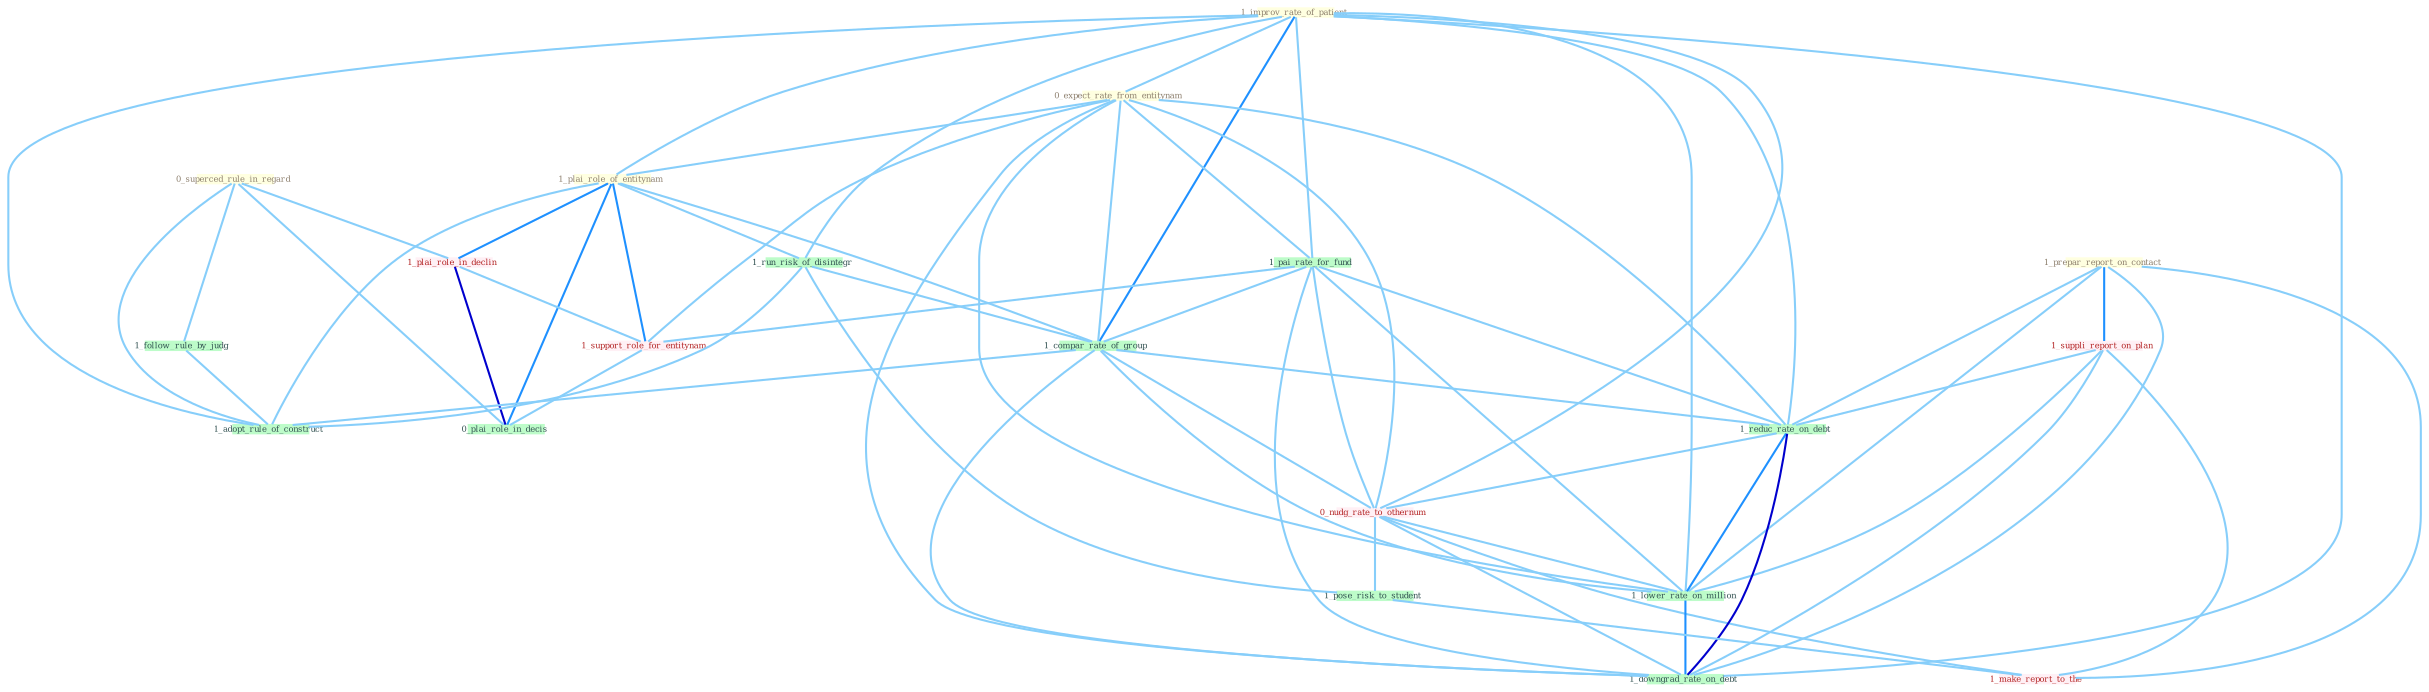 Graph G{ 
    node
    [shape=polygon,style=filled,width=.5,height=.06,color="#BDFCC9",fixedsize=true,fontsize=4,
    fontcolor="#2f4f4f"];
    {node
    [color="#ffffe0", fontcolor="#8b7d6b"] "1_improv_rate_of_patient " "0_superced_rule_in_regard " "0_expect_rate_from_entitynam " "1_prepar_report_on_contact " "1_plai_role_of_entitynam "}
{node [color="#fff0f5", fontcolor="#b22222"] "1_plai_role_in_declin " "1_suppli_report_on_plan " "0_nudg_rate_to_othernum " "1_support_role_for_entitynam " "1_make_report_to_the "}
edge [color="#B0E2FF"];

	"1_improv_rate_of_patient " -- "0_expect_rate_from_entitynam " [w="1", color="#87cefa" ];
	"1_improv_rate_of_patient " -- "1_plai_role_of_entitynam " [w="1", color="#87cefa" ];
	"1_improv_rate_of_patient " -- "1_run_risk_of_disintegr " [w="1", color="#87cefa" ];
	"1_improv_rate_of_patient " -- "1_pai_rate_for_fund " [w="1", color="#87cefa" ];
	"1_improv_rate_of_patient " -- "1_compar_rate_of_group " [w="2", color="#1e90ff" , len=0.8];
	"1_improv_rate_of_patient " -- "1_reduc_rate_on_debt " [w="1", color="#87cefa" ];
	"1_improv_rate_of_patient " -- "0_nudg_rate_to_othernum " [w="1", color="#87cefa" ];
	"1_improv_rate_of_patient " -- "1_adopt_rule_of_construct " [w="1", color="#87cefa" ];
	"1_improv_rate_of_patient " -- "1_lower_rate_on_million " [w="1", color="#87cefa" ];
	"1_improv_rate_of_patient " -- "1_downgrad_rate_on_debt " [w="1", color="#87cefa" ];
	"0_superced_rule_in_regard " -- "1_plai_role_in_declin " [w="1", color="#87cefa" ];
	"0_superced_rule_in_regard " -- "1_follow_rule_by_judg " [w="1", color="#87cefa" ];
	"0_superced_rule_in_regard " -- "0_plai_role_in_decis " [w="1", color="#87cefa" ];
	"0_superced_rule_in_regard " -- "1_adopt_rule_of_construct " [w="1", color="#87cefa" ];
	"0_expect_rate_from_entitynam " -- "1_plai_role_of_entitynam " [w="1", color="#87cefa" ];
	"0_expect_rate_from_entitynam " -- "1_pai_rate_for_fund " [w="1", color="#87cefa" ];
	"0_expect_rate_from_entitynam " -- "1_compar_rate_of_group " [w="1", color="#87cefa" ];
	"0_expect_rate_from_entitynam " -- "1_reduc_rate_on_debt " [w="1", color="#87cefa" ];
	"0_expect_rate_from_entitynam " -- "0_nudg_rate_to_othernum " [w="1", color="#87cefa" ];
	"0_expect_rate_from_entitynam " -- "1_support_role_for_entitynam " [w="1", color="#87cefa" ];
	"0_expect_rate_from_entitynam " -- "1_lower_rate_on_million " [w="1", color="#87cefa" ];
	"0_expect_rate_from_entitynam " -- "1_downgrad_rate_on_debt " [w="1", color="#87cefa" ];
	"1_prepar_report_on_contact " -- "1_suppli_report_on_plan " [w="2", color="#1e90ff" , len=0.8];
	"1_prepar_report_on_contact " -- "1_reduc_rate_on_debt " [w="1", color="#87cefa" ];
	"1_prepar_report_on_contact " -- "1_lower_rate_on_million " [w="1", color="#87cefa" ];
	"1_prepar_report_on_contact " -- "1_downgrad_rate_on_debt " [w="1", color="#87cefa" ];
	"1_prepar_report_on_contact " -- "1_make_report_to_the " [w="1", color="#87cefa" ];
	"1_plai_role_of_entitynam " -- "1_run_risk_of_disintegr " [w="1", color="#87cefa" ];
	"1_plai_role_of_entitynam " -- "1_plai_role_in_declin " [w="2", color="#1e90ff" , len=0.8];
	"1_plai_role_of_entitynam " -- "1_compar_rate_of_group " [w="1", color="#87cefa" ];
	"1_plai_role_of_entitynam " -- "1_support_role_for_entitynam " [w="2", color="#1e90ff" , len=0.8];
	"1_plai_role_of_entitynam " -- "0_plai_role_in_decis " [w="2", color="#1e90ff" , len=0.8];
	"1_plai_role_of_entitynam " -- "1_adopt_rule_of_construct " [w="1", color="#87cefa" ];
	"1_run_risk_of_disintegr " -- "1_compar_rate_of_group " [w="1", color="#87cefa" ];
	"1_run_risk_of_disintegr " -- "1_pose_risk_to_student " [w="1", color="#87cefa" ];
	"1_run_risk_of_disintegr " -- "1_adopt_rule_of_construct " [w="1", color="#87cefa" ];
	"1_plai_role_in_declin " -- "1_support_role_for_entitynam " [w="1", color="#87cefa" ];
	"1_plai_role_in_declin " -- "0_plai_role_in_decis " [w="3", color="#0000cd" , len=0.6];
	"1_suppli_report_on_plan " -- "1_reduc_rate_on_debt " [w="1", color="#87cefa" ];
	"1_suppli_report_on_plan " -- "1_lower_rate_on_million " [w="1", color="#87cefa" ];
	"1_suppli_report_on_plan " -- "1_downgrad_rate_on_debt " [w="1", color="#87cefa" ];
	"1_suppli_report_on_plan " -- "1_make_report_to_the " [w="1", color="#87cefa" ];
	"1_pai_rate_for_fund " -- "1_compar_rate_of_group " [w="1", color="#87cefa" ];
	"1_pai_rate_for_fund " -- "1_reduc_rate_on_debt " [w="1", color="#87cefa" ];
	"1_pai_rate_for_fund " -- "0_nudg_rate_to_othernum " [w="1", color="#87cefa" ];
	"1_pai_rate_for_fund " -- "1_support_role_for_entitynam " [w="1", color="#87cefa" ];
	"1_pai_rate_for_fund " -- "1_lower_rate_on_million " [w="1", color="#87cefa" ];
	"1_pai_rate_for_fund " -- "1_downgrad_rate_on_debt " [w="1", color="#87cefa" ];
	"1_follow_rule_by_judg " -- "1_adopt_rule_of_construct " [w="1", color="#87cefa" ];
	"1_compar_rate_of_group " -- "1_reduc_rate_on_debt " [w="1", color="#87cefa" ];
	"1_compar_rate_of_group " -- "0_nudg_rate_to_othernum " [w="1", color="#87cefa" ];
	"1_compar_rate_of_group " -- "1_adopt_rule_of_construct " [w="1", color="#87cefa" ];
	"1_compar_rate_of_group " -- "1_lower_rate_on_million " [w="1", color="#87cefa" ];
	"1_compar_rate_of_group " -- "1_downgrad_rate_on_debt " [w="1", color="#87cefa" ];
	"1_reduc_rate_on_debt " -- "0_nudg_rate_to_othernum " [w="1", color="#87cefa" ];
	"1_reduc_rate_on_debt " -- "1_lower_rate_on_million " [w="2", color="#1e90ff" , len=0.8];
	"1_reduc_rate_on_debt " -- "1_downgrad_rate_on_debt " [w="3", color="#0000cd" , len=0.6];
	"0_nudg_rate_to_othernum " -- "1_pose_risk_to_student " [w="1", color="#87cefa" ];
	"0_nudg_rate_to_othernum " -- "1_lower_rate_on_million " [w="1", color="#87cefa" ];
	"0_nudg_rate_to_othernum " -- "1_downgrad_rate_on_debt " [w="1", color="#87cefa" ];
	"0_nudg_rate_to_othernum " -- "1_make_report_to_the " [w="1", color="#87cefa" ];
	"1_support_role_for_entitynam " -- "0_plai_role_in_decis " [w="1", color="#87cefa" ];
	"1_pose_risk_to_student " -- "1_make_report_to_the " [w="1", color="#87cefa" ];
	"1_lower_rate_on_million " -- "1_downgrad_rate_on_debt " [w="2", color="#1e90ff" , len=0.8];
}
